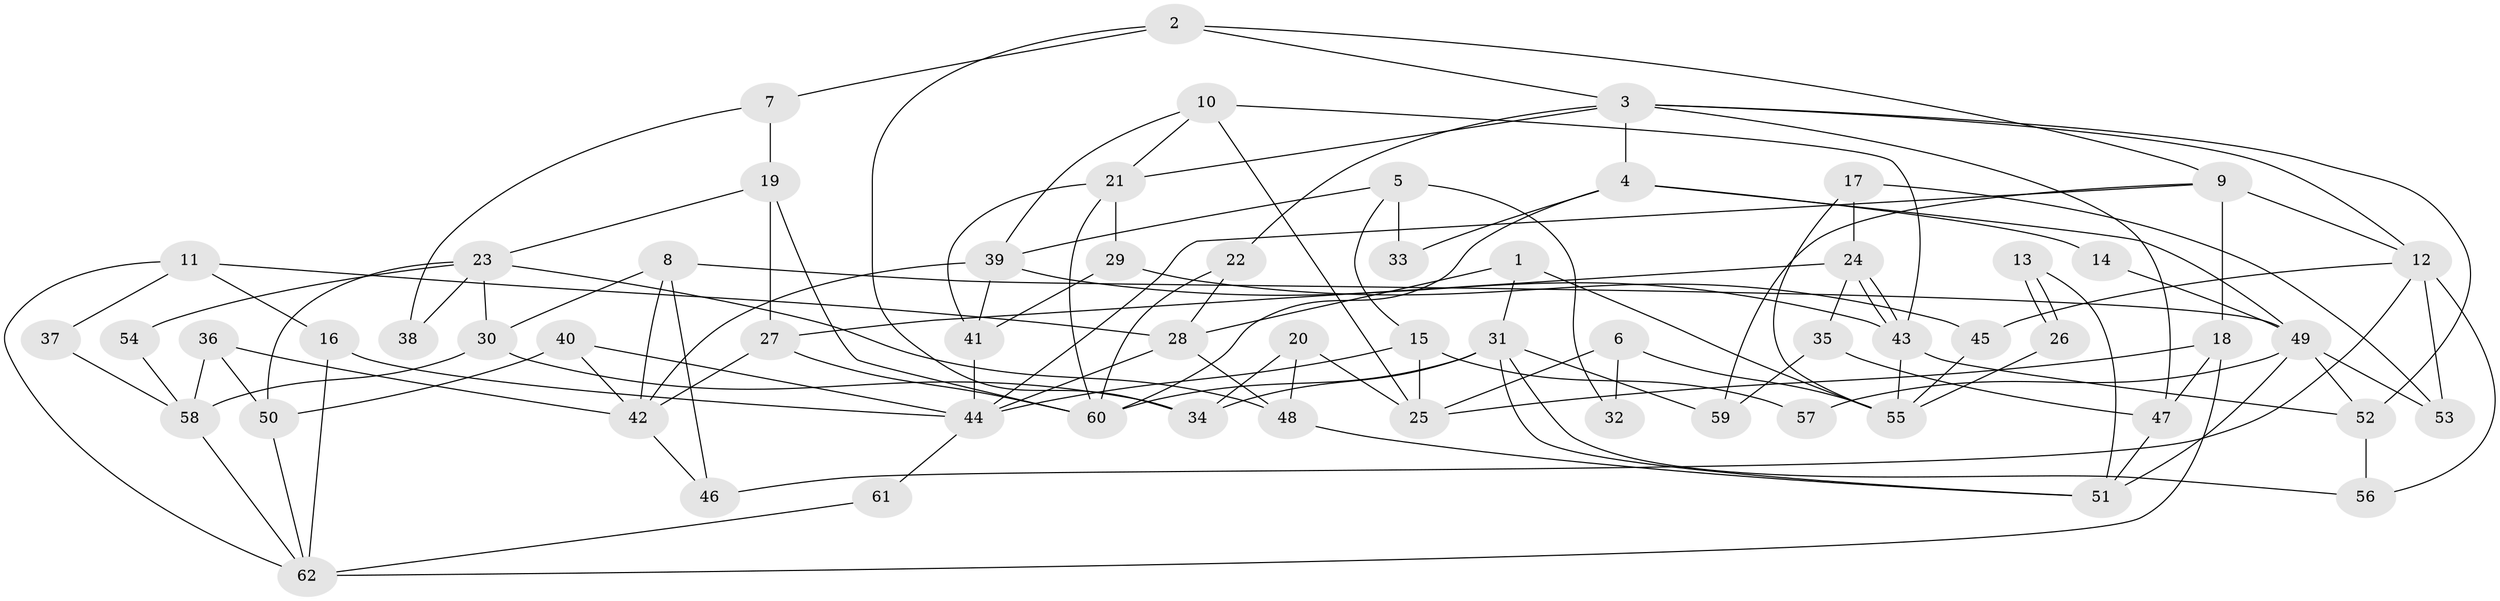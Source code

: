 // Generated by graph-tools (version 1.1) at 2025/26/03/09/25 03:26:11]
// undirected, 62 vertices, 124 edges
graph export_dot {
graph [start="1"]
  node [color=gray90,style=filled];
  1;
  2;
  3;
  4;
  5;
  6;
  7;
  8;
  9;
  10;
  11;
  12;
  13;
  14;
  15;
  16;
  17;
  18;
  19;
  20;
  21;
  22;
  23;
  24;
  25;
  26;
  27;
  28;
  29;
  30;
  31;
  32;
  33;
  34;
  35;
  36;
  37;
  38;
  39;
  40;
  41;
  42;
  43;
  44;
  45;
  46;
  47;
  48;
  49;
  50;
  51;
  52;
  53;
  54;
  55;
  56;
  57;
  58;
  59;
  60;
  61;
  62;
  1 -- 31;
  1 -- 55;
  1 -- 28;
  2 -- 9;
  2 -- 3;
  2 -- 7;
  2 -- 34;
  3 -- 12;
  3 -- 4;
  3 -- 21;
  3 -- 22;
  3 -- 47;
  3 -- 52;
  4 -- 60;
  4 -- 49;
  4 -- 14;
  4 -- 33;
  5 -- 15;
  5 -- 39;
  5 -- 32;
  5 -- 33;
  6 -- 25;
  6 -- 55;
  6 -- 32;
  7 -- 19;
  7 -- 38;
  8 -- 42;
  8 -- 30;
  8 -- 46;
  8 -- 49;
  9 -- 44;
  9 -- 12;
  9 -- 18;
  9 -- 59;
  10 -- 43;
  10 -- 21;
  10 -- 25;
  10 -- 39;
  11 -- 28;
  11 -- 16;
  11 -- 37;
  11 -- 62;
  12 -- 46;
  12 -- 56;
  12 -- 45;
  12 -- 53;
  13 -- 26;
  13 -- 26;
  13 -- 51;
  14 -- 49;
  15 -- 44;
  15 -- 25;
  15 -- 57;
  16 -- 44;
  16 -- 62;
  17 -- 53;
  17 -- 24;
  17 -- 55;
  18 -- 62;
  18 -- 25;
  18 -- 47;
  19 -- 23;
  19 -- 60;
  19 -- 27;
  20 -- 48;
  20 -- 25;
  20 -- 34;
  21 -- 29;
  21 -- 41;
  21 -- 60;
  22 -- 60;
  22 -- 28;
  23 -- 50;
  23 -- 48;
  23 -- 30;
  23 -- 38;
  23 -- 54;
  24 -- 27;
  24 -- 43;
  24 -- 43;
  24 -- 35;
  26 -- 55;
  27 -- 60;
  27 -- 42;
  28 -- 44;
  28 -- 48;
  29 -- 41;
  29 -- 45;
  30 -- 34;
  30 -- 58;
  31 -- 34;
  31 -- 59;
  31 -- 51;
  31 -- 56;
  31 -- 60;
  35 -- 47;
  35 -- 59;
  36 -- 58;
  36 -- 42;
  36 -- 50;
  37 -- 58;
  39 -- 43;
  39 -- 41;
  39 -- 42;
  40 -- 42;
  40 -- 44;
  40 -- 50;
  41 -- 44;
  42 -- 46;
  43 -- 52;
  43 -- 55;
  44 -- 61;
  45 -- 55;
  47 -- 51;
  48 -- 51;
  49 -- 51;
  49 -- 52;
  49 -- 53;
  49 -- 57;
  50 -- 62;
  52 -- 56;
  54 -- 58;
  58 -- 62;
  61 -- 62;
}

